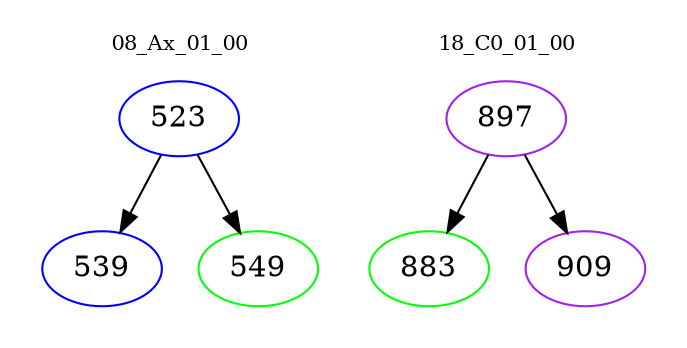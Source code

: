 digraph{
subgraph cluster_0 {
color = white
label = "08_Ax_01_00";
fontsize=10;
T0_523 [label="523", color="blue"]
T0_523 -> T0_539 [color="black"]
T0_539 [label="539", color="blue"]
T0_523 -> T0_549 [color="black"]
T0_549 [label="549", color="green"]
}
subgraph cluster_1 {
color = white
label = "18_C0_01_00";
fontsize=10;
T1_897 [label="897", color="purple"]
T1_897 -> T1_883 [color="black"]
T1_883 [label="883", color="green"]
T1_897 -> T1_909 [color="black"]
T1_909 [label="909", color="purple"]
}
}
